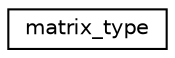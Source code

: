 digraph "Graphical Class Hierarchy"
{
 // LATEX_PDF_SIZE
  edge [fontname="Helvetica",fontsize="10",labelfontname="Helvetica",labelfontsize="10"];
  node [fontname="Helvetica",fontsize="10",shape=record];
  rankdir="LR";
  Node0 [label="matrix_type",height=0.2,width=0.4,color="black", fillcolor="white", style="filled",URL="$classmatrix__type.html",tooltip=" "];
}
